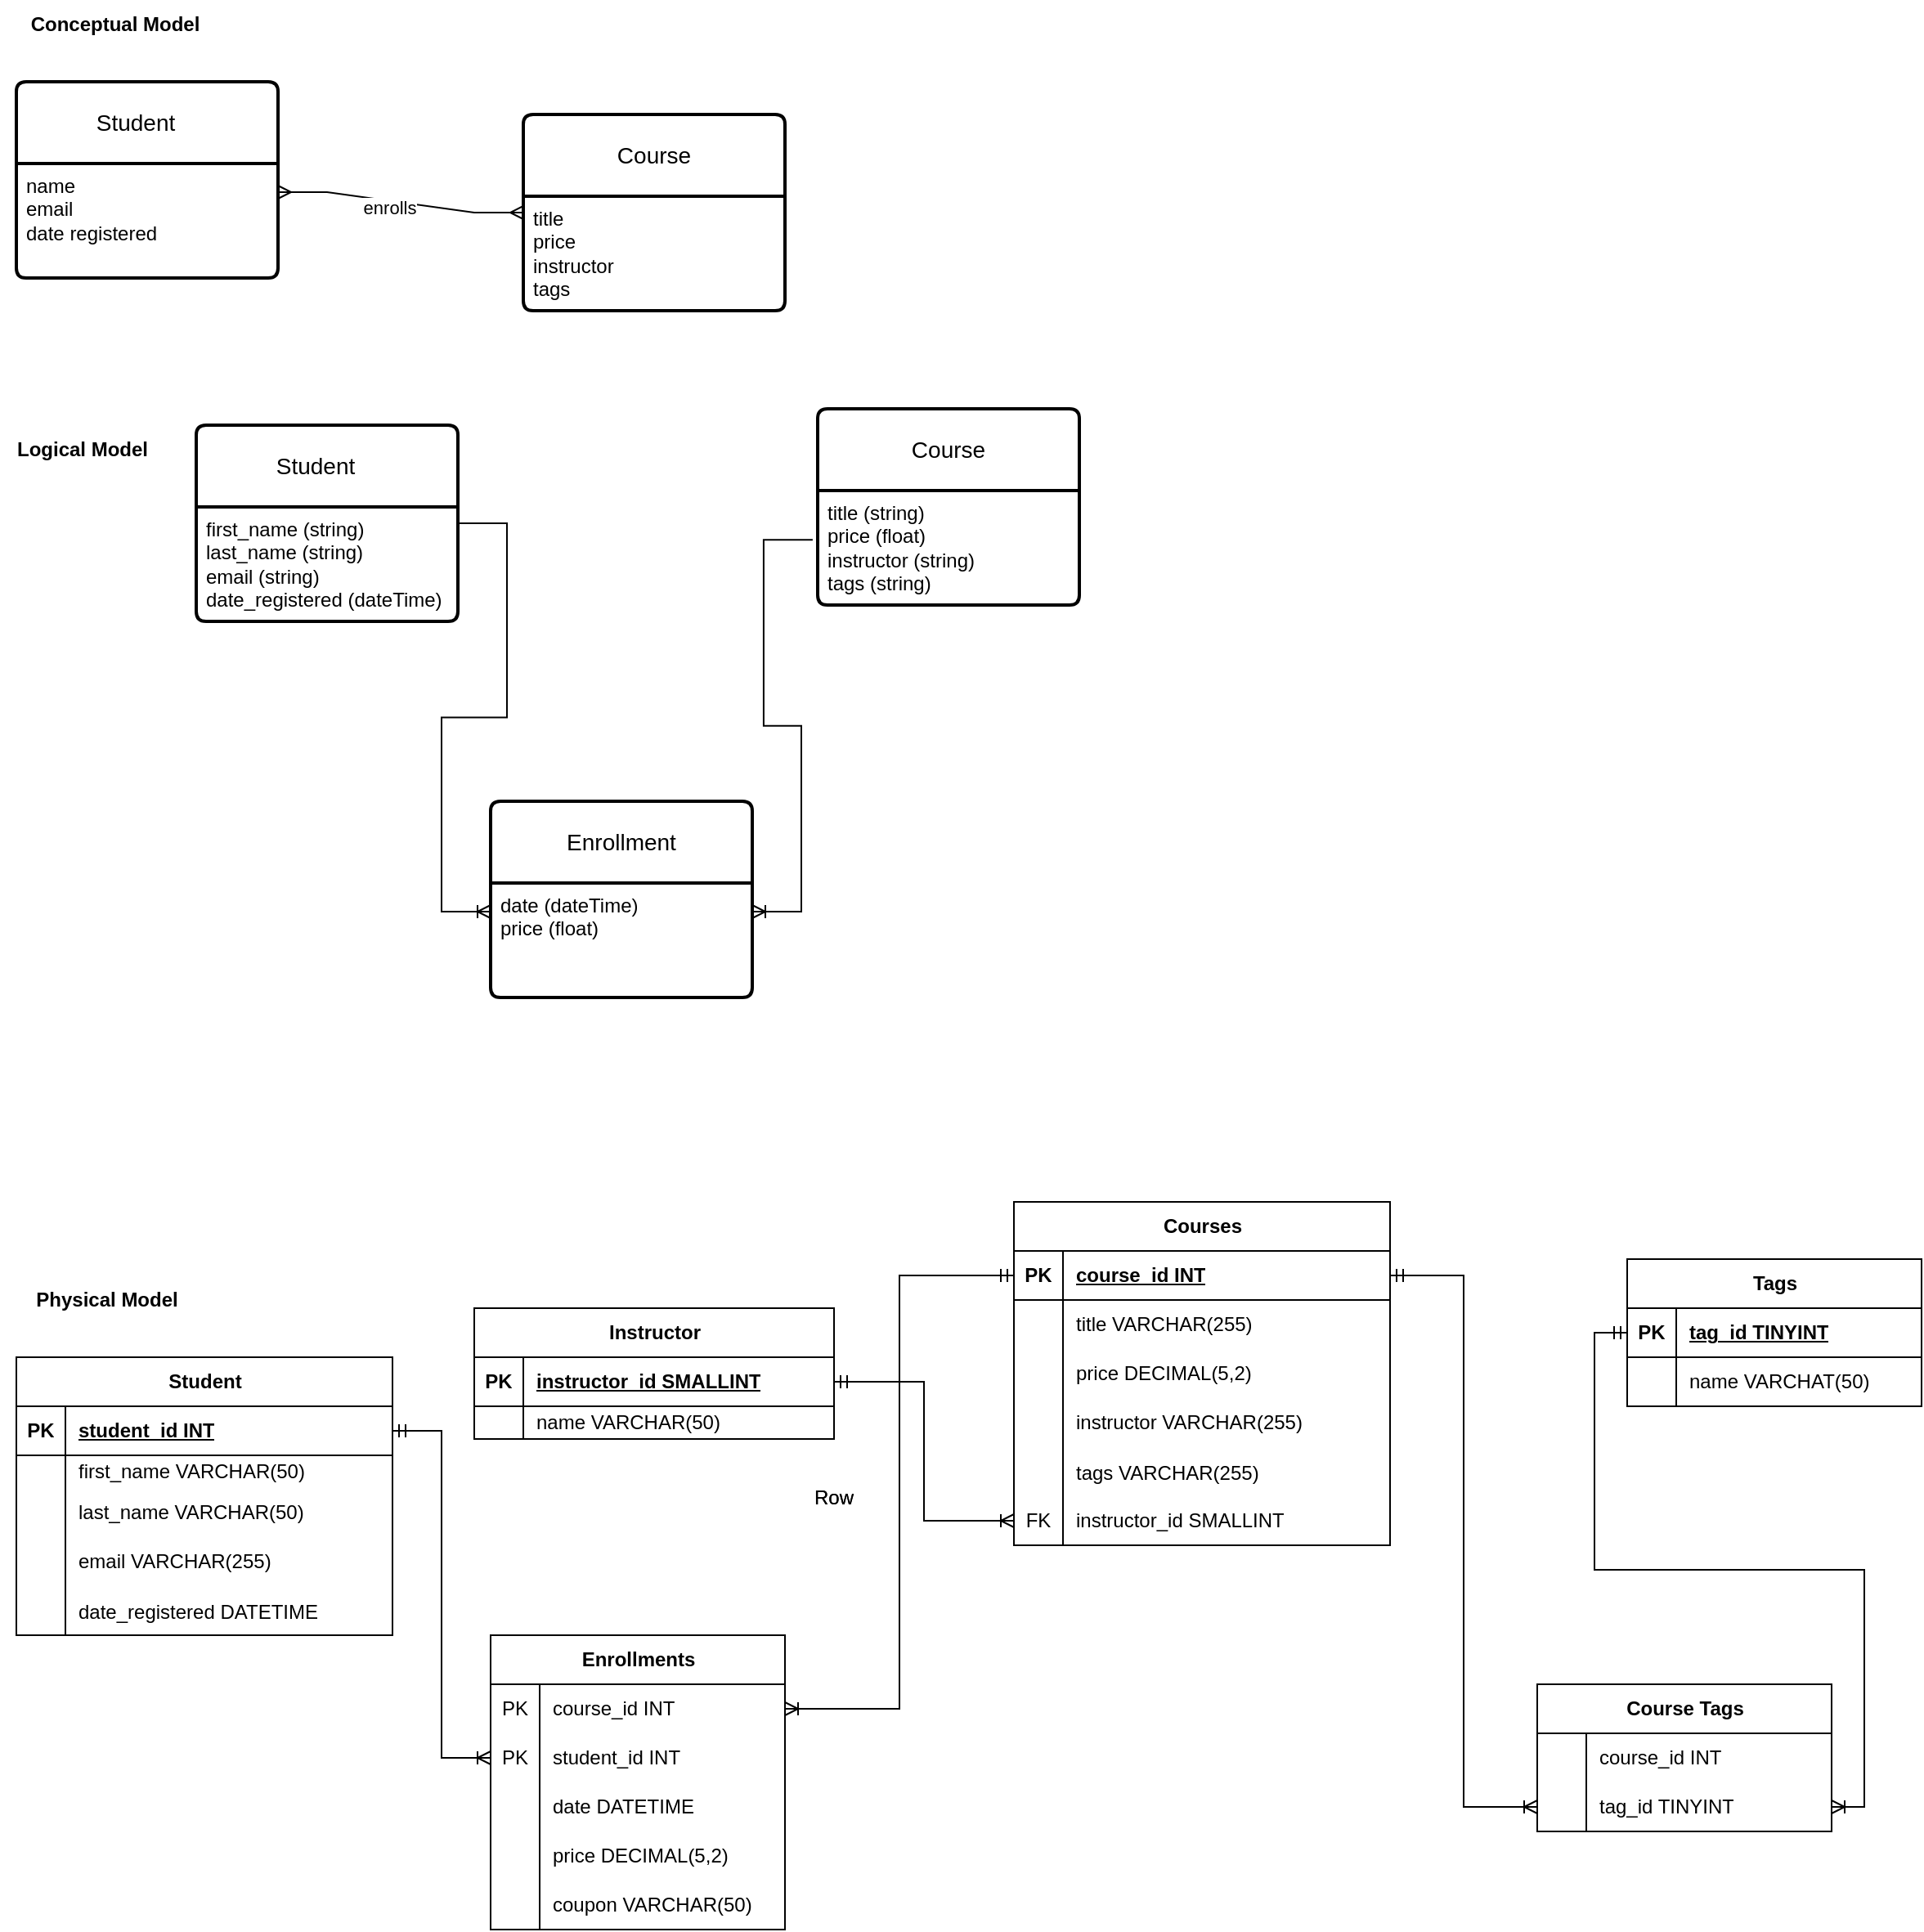 <mxfile version="21.6.5" type="device">
  <diagram id="R2lEEEUBdFMjLlhIrx00" name="Page-1">
    <mxGraphModel dx="976" dy="750" grid="1" gridSize="10" guides="1" tooltips="1" connect="1" arrows="1" fold="1" page="1" pageScale="1" pageWidth="850" pageHeight="1100" math="0" shadow="0" extFonts="Permanent Marker^https://fonts.googleapis.com/css?family=Permanent+Marker">
      <root>
        <mxCell id="0" />
        <mxCell id="1" parent="0" />
        <mxCell id="ZIwkQlC22O4AX941mp7B-4" value="Student&lt;span style=&quot;white-space: pre;&quot;&gt;&#x9;&lt;/span&gt;" style="swimlane;childLayout=stackLayout;horizontal=1;startSize=50;horizontalStack=0;rounded=1;fontSize=14;fontStyle=0;strokeWidth=2;resizeParent=0;resizeLast=1;shadow=0;dashed=0;align=center;arcSize=4;whiteSpace=wrap;html=1;" parent="1" vertex="1">
          <mxGeometry x="220" y="300" width="160" height="120" as="geometry" />
        </mxCell>
        <mxCell id="ZIwkQlC22O4AX941mp7B-5" value="first_name (string)&lt;br&gt;last_name (string)&lt;br&gt;email (string)&lt;br&gt;date_registered (dateTime)" style="align=left;strokeColor=none;fillColor=none;spacingLeft=4;fontSize=12;verticalAlign=top;resizable=0;rotatable=0;part=1;html=1;" parent="ZIwkQlC22O4AX941mp7B-4" vertex="1">
          <mxGeometry y="50" width="160" height="70" as="geometry" />
        </mxCell>
        <mxCell id="ZIwkQlC22O4AX941mp7B-6" value="Course" style="swimlane;childLayout=stackLayout;horizontal=1;startSize=50;horizontalStack=0;rounded=1;fontSize=14;fontStyle=0;strokeWidth=2;resizeParent=0;resizeLast=1;shadow=0;dashed=0;align=center;arcSize=4;whiteSpace=wrap;html=1;" parent="1" vertex="1">
          <mxGeometry x="600" y="290" width="160" height="120" as="geometry" />
        </mxCell>
        <mxCell id="ZIwkQlC22O4AX941mp7B-7" value="title (string)&lt;br&gt;price (float)&lt;br&gt;instructor (string)&lt;br&gt;tags (string)" style="align=left;strokeColor=none;fillColor=none;spacingLeft=4;fontSize=12;verticalAlign=top;resizable=0;rotatable=0;part=1;html=1;" parent="ZIwkQlC22O4AX941mp7B-6" vertex="1">
          <mxGeometry y="50" width="160" height="70" as="geometry" />
        </mxCell>
        <mxCell id="ZIwkQlC22O4AX941mp7B-11" value="Enrollment" style="swimlane;childLayout=stackLayout;horizontal=1;startSize=50;horizontalStack=0;rounded=1;fontSize=14;fontStyle=0;strokeWidth=2;resizeParent=0;resizeLast=1;shadow=0;dashed=0;align=center;arcSize=4;whiteSpace=wrap;html=1;" parent="1" vertex="1">
          <mxGeometry x="400" y="530" width="160" height="120" as="geometry" />
        </mxCell>
        <mxCell id="ZIwkQlC22O4AX941mp7B-12" value="date (dateTime)&lt;br&gt;price (float)" style="align=left;strokeColor=none;fillColor=none;spacingLeft=4;fontSize=12;verticalAlign=top;resizable=0;rotatable=0;part=1;html=1;" parent="ZIwkQlC22O4AX941mp7B-11" vertex="1">
          <mxGeometry y="50" width="160" height="70" as="geometry" />
        </mxCell>
        <mxCell id="ZIwkQlC22O4AX941mp7B-13" value="" style="edgeStyle=entityRelationEdgeStyle;fontSize=12;html=1;endArrow=ERoneToMany;rounded=0;exitX=1;exitY=0.5;exitDx=0;exitDy=0;entryX=0;entryY=0.25;entryDx=0;entryDy=0;" parent="1" source="ZIwkQlC22O4AX941mp7B-4" target="ZIwkQlC22O4AX941mp7B-12" edge="1">
          <mxGeometry width="100" height="100" relative="1" as="geometry">
            <mxPoint x="440" y="540" as="sourcePoint" />
            <mxPoint x="540" y="440" as="targetPoint" />
          </mxGeometry>
        </mxCell>
        <mxCell id="ZIwkQlC22O4AX941mp7B-14" value="" style="edgeStyle=entityRelationEdgeStyle;fontSize=12;html=1;endArrow=ERoneToMany;rounded=0;exitX=-0.019;exitY=0.431;exitDx=0;exitDy=0;exitPerimeter=0;entryX=1;entryY=0.25;entryDx=0;entryDy=0;" parent="1" source="ZIwkQlC22O4AX941mp7B-7" target="ZIwkQlC22O4AX941mp7B-12" edge="1">
          <mxGeometry width="100" height="100" relative="1" as="geometry">
            <mxPoint x="540" y="380" as="sourcePoint" />
            <mxPoint x="630" y="530" as="targetPoint" />
          </mxGeometry>
        </mxCell>
        <mxCell id="ZIwkQlC22O4AX941mp7B-15" value="&lt;b&gt;Logical Model&lt;/b&gt;" style="text;html=1;align=center;verticalAlign=middle;resizable=0;points=[];autosize=1;strokeColor=none;fillColor=none;" parent="1" vertex="1">
          <mxGeometry x="100" y="300" width="100" height="30" as="geometry" />
        </mxCell>
        <mxCell id="ZIwkQlC22O4AX941mp7B-16" value="&lt;b&gt;Conceptual Model&lt;/b&gt;" style="text;html=1;align=center;verticalAlign=middle;resizable=0;points=[];autosize=1;strokeColor=none;fillColor=none;" parent="1" vertex="1">
          <mxGeometry x="105" y="40" width="130" height="30" as="geometry" />
        </mxCell>
        <mxCell id="ZIwkQlC22O4AX941mp7B-18" value="Student&lt;span style=&quot;white-space: pre;&quot;&gt;&#x9;&lt;/span&gt;" style="swimlane;childLayout=stackLayout;horizontal=1;startSize=50;horizontalStack=0;rounded=1;fontSize=14;fontStyle=0;strokeWidth=2;resizeParent=0;resizeLast=1;shadow=0;dashed=0;align=center;arcSize=4;whiteSpace=wrap;html=1;" parent="1" vertex="1">
          <mxGeometry x="110" y="90" width="160" height="120" as="geometry" />
        </mxCell>
        <mxCell id="ZIwkQlC22O4AX941mp7B-19" value="name&lt;br&gt;email&amp;nbsp;&lt;br&gt;date registered" style="align=left;strokeColor=none;fillColor=none;spacingLeft=4;fontSize=12;verticalAlign=top;resizable=0;rotatable=0;part=1;html=1;" parent="ZIwkQlC22O4AX941mp7B-18" vertex="1">
          <mxGeometry y="50" width="160" height="70" as="geometry" />
        </mxCell>
        <mxCell id="ZIwkQlC22O4AX941mp7B-21" value="Course" style="swimlane;childLayout=stackLayout;horizontal=1;startSize=50;horizontalStack=0;rounded=1;fontSize=14;fontStyle=0;strokeWidth=2;resizeParent=0;resizeLast=1;shadow=0;dashed=0;align=center;arcSize=4;whiteSpace=wrap;html=1;" parent="1" vertex="1">
          <mxGeometry x="420" y="110" width="160" height="120" as="geometry" />
        </mxCell>
        <mxCell id="ZIwkQlC22O4AX941mp7B-22" value="title&lt;br&gt;price&lt;br&gt;instructor&lt;br&gt;tags" style="align=left;strokeColor=none;fillColor=none;spacingLeft=4;fontSize=12;verticalAlign=top;resizable=0;rotatable=0;part=1;html=1;" parent="ZIwkQlC22O4AX941mp7B-21" vertex="1">
          <mxGeometry y="50" width="160" height="70" as="geometry" />
        </mxCell>
        <mxCell id="ZIwkQlC22O4AX941mp7B-23" value="" style="edgeStyle=entityRelationEdgeStyle;fontSize=12;html=1;endArrow=ERmany;startArrow=ERmany;rounded=0;exitX=1;exitY=0.25;exitDx=0;exitDy=0;entryX=0;entryY=0.5;entryDx=0;entryDy=0;" parent="1" source="ZIwkQlC22O4AX941mp7B-19" target="ZIwkQlC22O4AX941mp7B-21" edge="1">
          <mxGeometry width="100" height="100" relative="1" as="geometry">
            <mxPoint x="410" y="410" as="sourcePoint" />
            <mxPoint x="510" y="310" as="targetPoint" />
          </mxGeometry>
        </mxCell>
        <mxCell id="ZIwkQlC22O4AX941mp7B-24" value="enrolls" style="edgeLabel;html=1;align=center;verticalAlign=middle;resizable=0;points=[];" parent="ZIwkQlC22O4AX941mp7B-23" vertex="1" connectable="0">
          <mxGeometry x="-0.093" y="-4" relative="1" as="geometry">
            <mxPoint as="offset" />
          </mxGeometry>
        </mxCell>
        <mxCell id="ZIwkQlC22O4AX941mp7B-33" value="&lt;b&gt;Physical Model&lt;/b&gt;" style="text;html=1;align=center;verticalAlign=middle;resizable=0;points=[];autosize=1;strokeColor=none;fillColor=none;" parent="1" vertex="1">
          <mxGeometry x="110" y="820" width="110" height="30" as="geometry" />
        </mxCell>
        <mxCell id="ZIwkQlC22O4AX941mp7B-34" value="Student" style="shape=table;startSize=30;container=1;collapsible=1;childLayout=tableLayout;fixedRows=1;rowLines=0;fontStyle=1;align=center;resizeLast=1;html=1;" parent="1" vertex="1">
          <mxGeometry x="110" y="870" width="230" height="170" as="geometry" />
        </mxCell>
        <mxCell id="ZIwkQlC22O4AX941mp7B-35" value="" style="shape=tableRow;horizontal=0;startSize=0;swimlaneHead=0;swimlaneBody=0;fillColor=none;collapsible=0;dropTarget=0;points=[[0,0.5],[1,0.5]];portConstraint=eastwest;top=0;left=0;right=0;bottom=1;" parent="ZIwkQlC22O4AX941mp7B-34" vertex="1">
          <mxGeometry y="30" width="230" height="30" as="geometry" />
        </mxCell>
        <mxCell id="ZIwkQlC22O4AX941mp7B-36" value="PK" style="shape=partialRectangle;connectable=0;fillColor=none;top=0;left=0;bottom=0;right=0;fontStyle=1;overflow=hidden;whiteSpace=wrap;html=1;" parent="ZIwkQlC22O4AX941mp7B-35" vertex="1">
          <mxGeometry width="30" height="30" as="geometry">
            <mxRectangle width="30" height="30" as="alternateBounds" />
          </mxGeometry>
        </mxCell>
        <mxCell id="ZIwkQlC22O4AX941mp7B-37" value="student_id INT" style="shape=partialRectangle;connectable=0;fillColor=none;top=0;left=0;bottom=0;right=0;align=left;spacingLeft=6;fontStyle=5;overflow=hidden;whiteSpace=wrap;html=1;" parent="ZIwkQlC22O4AX941mp7B-35" vertex="1">
          <mxGeometry x="30" width="200" height="30" as="geometry">
            <mxRectangle width="200" height="30" as="alternateBounds" />
          </mxGeometry>
        </mxCell>
        <mxCell id="ZIwkQlC22O4AX941mp7B-38" value="" style="shape=tableRow;horizontal=0;startSize=0;swimlaneHead=0;swimlaneBody=0;fillColor=none;collapsible=0;dropTarget=0;points=[[0,0.5],[1,0.5]];portConstraint=eastwest;top=0;left=0;right=0;bottom=0;" parent="ZIwkQlC22O4AX941mp7B-34" vertex="1">
          <mxGeometry y="60" width="230" height="20" as="geometry" />
        </mxCell>
        <mxCell id="ZIwkQlC22O4AX941mp7B-39" value="" style="shape=partialRectangle;connectable=0;fillColor=none;top=0;left=0;bottom=0;right=0;editable=1;overflow=hidden;whiteSpace=wrap;html=1;" parent="ZIwkQlC22O4AX941mp7B-38" vertex="1">
          <mxGeometry width="30" height="20" as="geometry">
            <mxRectangle width="30" height="20" as="alternateBounds" />
          </mxGeometry>
        </mxCell>
        <mxCell id="ZIwkQlC22O4AX941mp7B-40" value="first_name VARCHAR(50)" style="shape=partialRectangle;connectable=0;fillColor=none;top=0;left=0;bottom=0;right=0;align=left;spacingLeft=6;overflow=hidden;whiteSpace=wrap;html=1;" parent="ZIwkQlC22O4AX941mp7B-38" vertex="1">
          <mxGeometry x="30" width="200" height="20" as="geometry">
            <mxRectangle width="200" height="20" as="alternateBounds" />
          </mxGeometry>
        </mxCell>
        <mxCell id="ZIwkQlC22O4AX941mp7B-41" value="" style="shape=tableRow;horizontal=0;startSize=0;swimlaneHead=0;swimlaneBody=0;fillColor=none;collapsible=0;dropTarget=0;points=[[0,0.5],[1,0.5]];portConstraint=eastwest;top=0;left=0;right=0;bottom=0;" parent="ZIwkQlC22O4AX941mp7B-34" vertex="1">
          <mxGeometry y="80" width="230" height="30" as="geometry" />
        </mxCell>
        <mxCell id="ZIwkQlC22O4AX941mp7B-42" value="" style="shape=partialRectangle;connectable=0;fillColor=none;top=0;left=0;bottom=0;right=0;editable=1;overflow=hidden;whiteSpace=wrap;html=1;" parent="ZIwkQlC22O4AX941mp7B-41" vertex="1">
          <mxGeometry width="30" height="30" as="geometry">
            <mxRectangle width="30" height="30" as="alternateBounds" />
          </mxGeometry>
        </mxCell>
        <mxCell id="ZIwkQlC22O4AX941mp7B-43" value="last_name VARCHAR(50)" style="shape=partialRectangle;connectable=0;fillColor=none;top=0;left=0;bottom=0;right=0;align=left;spacingLeft=6;overflow=hidden;whiteSpace=wrap;html=1;" parent="ZIwkQlC22O4AX941mp7B-41" vertex="1">
          <mxGeometry x="30" width="200" height="30" as="geometry">
            <mxRectangle width="200" height="30" as="alternateBounds" />
          </mxGeometry>
        </mxCell>
        <mxCell id="ZIwkQlC22O4AX941mp7B-44" value="" style="shape=tableRow;horizontal=0;startSize=0;swimlaneHead=0;swimlaneBody=0;fillColor=none;collapsible=0;dropTarget=0;points=[[0,0.5],[1,0.5]];portConstraint=eastwest;top=0;left=0;right=0;bottom=0;" parent="ZIwkQlC22O4AX941mp7B-34" vertex="1">
          <mxGeometry y="110" width="230" height="30" as="geometry" />
        </mxCell>
        <mxCell id="ZIwkQlC22O4AX941mp7B-45" value="" style="shape=partialRectangle;connectable=0;fillColor=none;top=0;left=0;bottom=0;right=0;editable=1;overflow=hidden;whiteSpace=wrap;html=1;" parent="ZIwkQlC22O4AX941mp7B-44" vertex="1">
          <mxGeometry width="30" height="30" as="geometry">
            <mxRectangle width="30" height="30" as="alternateBounds" />
          </mxGeometry>
        </mxCell>
        <mxCell id="ZIwkQlC22O4AX941mp7B-46" value="email VARCHAR(255)" style="shape=partialRectangle;connectable=0;fillColor=none;top=0;left=0;bottom=0;right=0;align=left;spacingLeft=6;overflow=hidden;whiteSpace=wrap;html=1;" parent="ZIwkQlC22O4AX941mp7B-44" vertex="1">
          <mxGeometry x="30" width="200" height="30" as="geometry">
            <mxRectangle width="200" height="30" as="alternateBounds" />
          </mxGeometry>
        </mxCell>
        <mxCell id="ZIwkQlC22O4AX941mp7B-65" value="" style="shape=tableRow;horizontal=0;startSize=0;swimlaneHead=0;swimlaneBody=0;fillColor=none;collapsible=0;dropTarget=0;points=[[0,0.5],[1,0.5]];portConstraint=eastwest;top=0;left=0;right=0;bottom=0;" parent="ZIwkQlC22O4AX941mp7B-34" vertex="1">
          <mxGeometry y="140" width="230" height="30" as="geometry" />
        </mxCell>
        <mxCell id="ZIwkQlC22O4AX941mp7B-66" value="" style="shape=partialRectangle;connectable=0;fillColor=none;top=0;left=0;bottom=0;right=0;editable=1;overflow=hidden;" parent="ZIwkQlC22O4AX941mp7B-65" vertex="1">
          <mxGeometry width="30" height="30" as="geometry">
            <mxRectangle width="30" height="30" as="alternateBounds" />
          </mxGeometry>
        </mxCell>
        <mxCell id="ZIwkQlC22O4AX941mp7B-67" value="date_registered DATETIME" style="shape=partialRectangle;connectable=0;fillColor=none;top=0;left=0;bottom=0;right=0;align=left;spacingLeft=6;overflow=hidden;" parent="ZIwkQlC22O4AX941mp7B-65" vertex="1">
          <mxGeometry x="30" width="200" height="30" as="geometry">
            <mxRectangle width="200" height="30" as="alternateBounds" />
          </mxGeometry>
        </mxCell>
        <mxCell id="ZIwkQlC22O4AX941mp7B-76" value="Courses" style="shape=table;startSize=30;container=1;collapsible=1;childLayout=tableLayout;fixedRows=1;rowLines=0;fontStyle=1;align=center;resizeLast=1;html=1;" parent="1" vertex="1">
          <mxGeometry x="720" y="775" width="230" height="210" as="geometry" />
        </mxCell>
        <mxCell id="ZIwkQlC22O4AX941mp7B-77" value="" style="shape=tableRow;horizontal=0;startSize=0;swimlaneHead=0;swimlaneBody=0;fillColor=none;collapsible=0;dropTarget=0;points=[[0,0.5],[1,0.5]];portConstraint=eastwest;top=0;left=0;right=0;bottom=1;" parent="ZIwkQlC22O4AX941mp7B-76" vertex="1">
          <mxGeometry y="30" width="230" height="30" as="geometry" />
        </mxCell>
        <mxCell id="ZIwkQlC22O4AX941mp7B-78" value="PK" style="shape=partialRectangle;connectable=0;fillColor=none;top=0;left=0;bottom=0;right=0;fontStyle=1;overflow=hidden;whiteSpace=wrap;html=1;" parent="ZIwkQlC22O4AX941mp7B-77" vertex="1">
          <mxGeometry width="30" height="30" as="geometry">
            <mxRectangle width="30" height="30" as="alternateBounds" />
          </mxGeometry>
        </mxCell>
        <mxCell id="ZIwkQlC22O4AX941mp7B-79" value="course_id INT" style="shape=partialRectangle;connectable=0;fillColor=none;top=0;left=0;bottom=0;right=0;align=left;spacingLeft=6;fontStyle=5;overflow=hidden;whiteSpace=wrap;html=1;" parent="ZIwkQlC22O4AX941mp7B-77" vertex="1">
          <mxGeometry x="30" width="200" height="30" as="geometry">
            <mxRectangle width="200" height="30" as="alternateBounds" />
          </mxGeometry>
        </mxCell>
        <mxCell id="ZIwkQlC22O4AX941mp7B-80" value="" style="shape=tableRow;horizontal=0;startSize=0;swimlaneHead=0;swimlaneBody=0;fillColor=none;collapsible=0;dropTarget=0;points=[[0,0.5],[1,0.5]];portConstraint=eastwest;top=0;left=0;right=0;bottom=0;" parent="ZIwkQlC22O4AX941mp7B-76" vertex="1">
          <mxGeometry y="60" width="230" height="30" as="geometry" />
        </mxCell>
        <mxCell id="ZIwkQlC22O4AX941mp7B-81" value="" style="shape=partialRectangle;connectable=0;fillColor=none;top=0;left=0;bottom=0;right=0;editable=1;overflow=hidden;whiteSpace=wrap;html=1;" parent="ZIwkQlC22O4AX941mp7B-80" vertex="1">
          <mxGeometry width="30" height="30" as="geometry">
            <mxRectangle width="30" height="30" as="alternateBounds" />
          </mxGeometry>
        </mxCell>
        <mxCell id="ZIwkQlC22O4AX941mp7B-82" value="title VARCHAR(255)" style="shape=partialRectangle;connectable=0;fillColor=none;top=0;left=0;bottom=0;right=0;align=left;spacingLeft=6;overflow=hidden;whiteSpace=wrap;html=1;" parent="ZIwkQlC22O4AX941mp7B-80" vertex="1">
          <mxGeometry x="30" width="200" height="30" as="geometry">
            <mxRectangle width="200" height="30" as="alternateBounds" />
          </mxGeometry>
        </mxCell>
        <mxCell id="ZIwkQlC22O4AX941mp7B-83" value="" style="shape=tableRow;horizontal=0;startSize=0;swimlaneHead=0;swimlaneBody=0;fillColor=none;collapsible=0;dropTarget=0;points=[[0,0.5],[1,0.5]];portConstraint=eastwest;top=0;left=0;right=0;bottom=0;" parent="ZIwkQlC22O4AX941mp7B-76" vertex="1">
          <mxGeometry y="90" width="230" height="30" as="geometry" />
        </mxCell>
        <mxCell id="ZIwkQlC22O4AX941mp7B-84" value="" style="shape=partialRectangle;connectable=0;fillColor=none;top=0;left=0;bottom=0;right=0;editable=1;overflow=hidden;whiteSpace=wrap;html=1;" parent="ZIwkQlC22O4AX941mp7B-83" vertex="1">
          <mxGeometry width="30" height="30" as="geometry">
            <mxRectangle width="30" height="30" as="alternateBounds" />
          </mxGeometry>
        </mxCell>
        <mxCell id="ZIwkQlC22O4AX941mp7B-85" value="price DECIMAL(5,2)" style="shape=partialRectangle;connectable=0;fillColor=none;top=0;left=0;bottom=0;right=0;align=left;spacingLeft=6;overflow=hidden;whiteSpace=wrap;html=1;" parent="ZIwkQlC22O4AX941mp7B-83" vertex="1">
          <mxGeometry x="30" width="200" height="30" as="geometry">
            <mxRectangle width="200" height="30" as="alternateBounds" />
          </mxGeometry>
        </mxCell>
        <mxCell id="ZIwkQlC22O4AX941mp7B-86" value="" style="shape=tableRow;horizontal=0;startSize=0;swimlaneHead=0;swimlaneBody=0;fillColor=none;collapsible=0;dropTarget=0;points=[[0,0.5],[1,0.5]];portConstraint=eastwest;top=0;left=0;right=0;bottom=0;" parent="ZIwkQlC22O4AX941mp7B-76" vertex="1">
          <mxGeometry y="120" width="230" height="30" as="geometry" />
        </mxCell>
        <mxCell id="ZIwkQlC22O4AX941mp7B-87" value="" style="shape=partialRectangle;connectable=0;fillColor=none;top=0;left=0;bottom=0;right=0;editable=1;overflow=hidden;whiteSpace=wrap;html=1;" parent="ZIwkQlC22O4AX941mp7B-86" vertex="1">
          <mxGeometry width="30" height="30" as="geometry">
            <mxRectangle width="30" height="30" as="alternateBounds" />
          </mxGeometry>
        </mxCell>
        <mxCell id="ZIwkQlC22O4AX941mp7B-88" value="instructor VARCHAR(255)" style="shape=partialRectangle;connectable=0;fillColor=none;top=0;left=0;bottom=0;right=0;align=left;spacingLeft=6;overflow=hidden;whiteSpace=wrap;html=1;" parent="ZIwkQlC22O4AX941mp7B-86" vertex="1">
          <mxGeometry x="30" width="200" height="30" as="geometry">
            <mxRectangle width="200" height="30" as="alternateBounds" />
          </mxGeometry>
        </mxCell>
        <mxCell id="ZIwkQlC22O4AX941mp7B-89" value="" style="shape=tableRow;horizontal=0;startSize=0;swimlaneHead=0;swimlaneBody=0;fillColor=none;collapsible=0;dropTarget=0;points=[[0,0.5],[1,0.5]];portConstraint=eastwest;top=0;left=0;right=0;bottom=0;" parent="ZIwkQlC22O4AX941mp7B-76" vertex="1">
          <mxGeometry y="150" width="230" height="30" as="geometry" />
        </mxCell>
        <mxCell id="ZIwkQlC22O4AX941mp7B-90" value="" style="shape=partialRectangle;connectable=0;fillColor=none;top=0;left=0;bottom=0;right=0;editable=1;overflow=hidden;" parent="ZIwkQlC22O4AX941mp7B-89" vertex="1">
          <mxGeometry width="30" height="30" as="geometry">
            <mxRectangle width="30" height="30" as="alternateBounds" />
          </mxGeometry>
        </mxCell>
        <mxCell id="ZIwkQlC22O4AX941mp7B-91" value="tags VARCHAR(255)" style="shape=partialRectangle;connectable=0;fillColor=none;top=0;left=0;bottom=0;right=0;align=left;spacingLeft=6;overflow=hidden;" parent="ZIwkQlC22O4AX941mp7B-89" vertex="1">
          <mxGeometry x="30" width="200" height="30" as="geometry">
            <mxRectangle width="200" height="30" as="alternateBounds" />
          </mxGeometry>
        </mxCell>
        <mxCell id="ZIwkQlC22O4AX941mp7B-188" value="" style="shape=tableRow;horizontal=0;startSize=0;swimlaneHead=0;swimlaneBody=0;fillColor=none;collapsible=0;dropTarget=0;points=[[0,0.5],[1,0.5]];portConstraint=eastwest;top=0;left=0;right=0;bottom=0;" parent="ZIwkQlC22O4AX941mp7B-76" vertex="1">
          <mxGeometry y="180" width="230" height="30" as="geometry" />
        </mxCell>
        <mxCell id="ZIwkQlC22O4AX941mp7B-189" value="FK" style="shape=partialRectangle;connectable=0;fillColor=none;top=0;left=0;bottom=0;right=0;fontStyle=0;overflow=hidden;whiteSpace=wrap;html=1;" parent="ZIwkQlC22O4AX941mp7B-188" vertex="1">
          <mxGeometry width="30" height="30" as="geometry">
            <mxRectangle width="30" height="30" as="alternateBounds" />
          </mxGeometry>
        </mxCell>
        <mxCell id="ZIwkQlC22O4AX941mp7B-190" value="instructor_id SMALLINT" style="shape=partialRectangle;connectable=0;fillColor=none;top=0;left=0;bottom=0;right=0;align=left;spacingLeft=6;fontStyle=0;overflow=hidden;whiteSpace=wrap;html=1;" parent="ZIwkQlC22O4AX941mp7B-188" vertex="1">
          <mxGeometry x="30" width="200" height="30" as="geometry">
            <mxRectangle width="200" height="30" as="alternateBounds" />
          </mxGeometry>
        </mxCell>
        <mxCell id="ZIwkQlC22O4AX941mp7B-93" value="Enrollments" style="shape=table;startSize=30;container=1;collapsible=1;childLayout=tableLayout;fixedRows=1;rowLines=0;fontStyle=1;align=center;resizeLast=1;html=1;" parent="1" vertex="1">
          <mxGeometry x="400" y="1040" width="180" height="180" as="geometry" />
        </mxCell>
        <mxCell id="ZIwkQlC22O4AX941mp7B-109" value="" style="shape=tableRow;horizontal=0;startSize=0;swimlaneHead=0;swimlaneBody=0;fillColor=none;collapsible=0;dropTarget=0;points=[[0,0.5],[1,0.5]];portConstraint=eastwest;top=0;left=0;right=0;bottom=0;" parent="ZIwkQlC22O4AX941mp7B-93" vertex="1">
          <mxGeometry y="30" width="180" height="30" as="geometry" />
        </mxCell>
        <mxCell id="ZIwkQlC22O4AX941mp7B-110" value="PK" style="shape=partialRectangle;connectable=0;fillColor=none;top=0;left=0;bottom=0;right=0;fontStyle=0;overflow=hidden;whiteSpace=wrap;html=1;" parent="ZIwkQlC22O4AX941mp7B-109" vertex="1">
          <mxGeometry width="30" height="30" as="geometry">
            <mxRectangle width="30" height="30" as="alternateBounds" />
          </mxGeometry>
        </mxCell>
        <mxCell id="ZIwkQlC22O4AX941mp7B-111" value="course_id INT" style="shape=partialRectangle;connectable=0;fillColor=none;top=0;left=0;bottom=0;right=0;align=left;spacingLeft=6;fontStyle=0;overflow=hidden;whiteSpace=wrap;html=1;" parent="ZIwkQlC22O4AX941mp7B-109" vertex="1">
          <mxGeometry x="30" width="150" height="30" as="geometry">
            <mxRectangle width="150" height="30" as="alternateBounds" />
          </mxGeometry>
        </mxCell>
        <mxCell id="ZIwkQlC22O4AX941mp7B-112" value="" style="shape=tableRow;horizontal=0;startSize=0;swimlaneHead=0;swimlaneBody=0;fillColor=none;collapsible=0;dropTarget=0;points=[[0,0.5],[1,0.5]];portConstraint=eastwest;top=0;left=0;right=0;bottom=0;" parent="ZIwkQlC22O4AX941mp7B-93" vertex="1">
          <mxGeometry y="60" width="180" height="30" as="geometry" />
        </mxCell>
        <mxCell id="ZIwkQlC22O4AX941mp7B-113" value="PK" style="shape=partialRectangle;connectable=0;fillColor=none;top=0;left=0;bottom=0;right=0;fontStyle=0;overflow=hidden;whiteSpace=wrap;html=1;" parent="ZIwkQlC22O4AX941mp7B-112" vertex="1">
          <mxGeometry width="30" height="30" as="geometry">
            <mxRectangle width="30" height="30" as="alternateBounds" />
          </mxGeometry>
        </mxCell>
        <mxCell id="ZIwkQlC22O4AX941mp7B-114" value="student_id INT" style="shape=partialRectangle;connectable=0;fillColor=none;top=0;left=0;bottom=0;right=0;align=left;spacingLeft=6;fontStyle=0;overflow=hidden;whiteSpace=wrap;html=1;" parent="ZIwkQlC22O4AX941mp7B-112" vertex="1">
          <mxGeometry x="30" width="150" height="30" as="geometry">
            <mxRectangle width="150" height="30" as="alternateBounds" />
          </mxGeometry>
        </mxCell>
        <mxCell id="ZIwkQlC22O4AX941mp7B-97" value="" style="shape=tableRow;horizontal=0;startSize=0;swimlaneHead=0;swimlaneBody=0;fillColor=none;collapsible=0;dropTarget=0;points=[[0,0.5],[1,0.5]];portConstraint=eastwest;top=0;left=0;right=0;bottom=0;" parent="ZIwkQlC22O4AX941mp7B-93" vertex="1">
          <mxGeometry y="90" width="180" height="30" as="geometry" />
        </mxCell>
        <mxCell id="ZIwkQlC22O4AX941mp7B-98" value="" style="shape=partialRectangle;connectable=0;fillColor=none;top=0;left=0;bottom=0;right=0;editable=1;overflow=hidden;whiteSpace=wrap;html=1;" parent="ZIwkQlC22O4AX941mp7B-97" vertex="1">
          <mxGeometry width="30" height="30" as="geometry">
            <mxRectangle width="30" height="30" as="alternateBounds" />
          </mxGeometry>
        </mxCell>
        <mxCell id="ZIwkQlC22O4AX941mp7B-99" value="date DATETIME" style="shape=partialRectangle;connectable=0;fillColor=none;top=0;left=0;bottom=0;right=0;align=left;spacingLeft=6;overflow=hidden;whiteSpace=wrap;html=1;" parent="ZIwkQlC22O4AX941mp7B-97" vertex="1">
          <mxGeometry x="30" width="150" height="30" as="geometry">
            <mxRectangle width="150" height="30" as="alternateBounds" />
          </mxGeometry>
        </mxCell>
        <mxCell id="ZIwkQlC22O4AX941mp7B-100" value="" style="shape=tableRow;horizontal=0;startSize=0;swimlaneHead=0;swimlaneBody=0;fillColor=none;collapsible=0;dropTarget=0;points=[[0,0.5],[1,0.5]];portConstraint=eastwest;top=0;left=0;right=0;bottom=0;" parent="ZIwkQlC22O4AX941mp7B-93" vertex="1">
          <mxGeometry y="120" width="180" height="30" as="geometry" />
        </mxCell>
        <mxCell id="ZIwkQlC22O4AX941mp7B-101" value="" style="shape=partialRectangle;connectable=0;fillColor=none;top=0;left=0;bottom=0;right=0;editable=1;overflow=hidden;whiteSpace=wrap;html=1;" parent="ZIwkQlC22O4AX941mp7B-100" vertex="1">
          <mxGeometry width="30" height="30" as="geometry">
            <mxRectangle width="30" height="30" as="alternateBounds" />
          </mxGeometry>
        </mxCell>
        <mxCell id="ZIwkQlC22O4AX941mp7B-102" value="price DECIMAL(5,2)" style="shape=partialRectangle;connectable=0;fillColor=none;top=0;left=0;bottom=0;right=0;align=left;spacingLeft=6;overflow=hidden;whiteSpace=wrap;html=1;" parent="ZIwkQlC22O4AX941mp7B-100" vertex="1">
          <mxGeometry x="30" width="150" height="30" as="geometry">
            <mxRectangle width="150" height="30" as="alternateBounds" />
          </mxGeometry>
        </mxCell>
        <mxCell id="HDl-8GG_hIFmnKNwb9Xl-10" value="" style="shape=tableRow;horizontal=0;startSize=0;swimlaneHead=0;swimlaneBody=0;fillColor=none;collapsible=0;dropTarget=0;points=[[0,0.5],[1,0.5]];portConstraint=eastwest;top=0;left=0;right=0;bottom=0;" vertex="1" parent="ZIwkQlC22O4AX941mp7B-93">
          <mxGeometry y="150" width="180" height="30" as="geometry" />
        </mxCell>
        <mxCell id="HDl-8GG_hIFmnKNwb9Xl-11" value="" style="shape=partialRectangle;connectable=0;fillColor=none;top=0;left=0;bottom=0;right=0;editable=1;overflow=hidden;whiteSpace=wrap;html=1;" vertex="1" parent="HDl-8GG_hIFmnKNwb9Xl-10">
          <mxGeometry width="30" height="30" as="geometry">
            <mxRectangle width="30" height="30" as="alternateBounds" />
          </mxGeometry>
        </mxCell>
        <mxCell id="HDl-8GG_hIFmnKNwb9Xl-12" value="coupon VARCHAR(50)" style="shape=partialRectangle;connectable=0;fillColor=none;top=0;left=0;bottom=0;right=0;align=left;spacingLeft=6;overflow=hidden;whiteSpace=wrap;html=1;" vertex="1" parent="HDl-8GG_hIFmnKNwb9Xl-10">
          <mxGeometry x="30" width="150" height="30" as="geometry">
            <mxRectangle width="150" height="30" as="alternateBounds" />
          </mxGeometry>
        </mxCell>
        <mxCell id="ZIwkQlC22O4AX941mp7B-107" value="" style="edgeStyle=entityRelationEdgeStyle;fontSize=12;html=1;endArrow=ERoneToMany;rounded=0;entryX=0;entryY=0.5;entryDx=0;entryDy=0;startArrow=ERmandOne;startFill=0;exitX=1;exitY=0.5;exitDx=0;exitDy=0;" parent="1" source="ZIwkQlC22O4AX941mp7B-35" target="ZIwkQlC22O4AX941mp7B-112" edge="1">
          <mxGeometry width="100" height="100" relative="1" as="geometry">
            <mxPoint x="359" y="959" as="sourcePoint" />
            <mxPoint x="418" y="1278" as="targetPoint" />
            <Array as="points">
              <mxPoint x="2.5" y="1257" />
              <mxPoint x="62.5" y="1247" />
            </Array>
          </mxGeometry>
        </mxCell>
        <mxCell id="ZIwkQlC22O4AX941mp7B-119" style="edgeStyle=orthogonalEdgeStyle;rounded=0;orthogonalLoop=1;jettySize=auto;html=1;entryX=1;entryY=0.5;entryDx=0;entryDy=0;startArrow=ERmandOne;startFill=0;endArrow=ERoneToMany;endFill=0;exitX=0;exitY=0.5;exitDx=0;exitDy=0;" parent="1" source="ZIwkQlC22O4AX941mp7B-77" target="ZIwkQlC22O4AX941mp7B-109" edge="1">
          <mxGeometry relative="1" as="geometry" />
        </mxCell>
        <mxCell id="ZIwkQlC22O4AX941mp7B-122" value="Tags" style="shape=table;startSize=30;container=1;collapsible=1;childLayout=tableLayout;fixedRows=1;rowLines=0;fontStyle=1;align=center;resizeLast=1;html=1;" parent="1" vertex="1">
          <mxGeometry x="1095" y="810" width="180" height="90" as="geometry" />
        </mxCell>
        <mxCell id="ZIwkQlC22O4AX941mp7B-123" value="" style="shape=tableRow;horizontal=0;startSize=0;swimlaneHead=0;swimlaneBody=0;fillColor=none;collapsible=0;dropTarget=0;points=[[0,0.5],[1,0.5]];portConstraint=eastwest;top=0;left=0;right=0;bottom=1;" parent="ZIwkQlC22O4AX941mp7B-122" vertex="1">
          <mxGeometry y="30" width="180" height="30" as="geometry" />
        </mxCell>
        <mxCell id="ZIwkQlC22O4AX941mp7B-124" value="PK" style="shape=partialRectangle;connectable=0;fillColor=none;top=0;left=0;bottom=0;right=0;fontStyle=1;overflow=hidden;whiteSpace=wrap;html=1;" parent="ZIwkQlC22O4AX941mp7B-123" vertex="1">
          <mxGeometry width="30" height="30" as="geometry">
            <mxRectangle width="30" height="30" as="alternateBounds" />
          </mxGeometry>
        </mxCell>
        <mxCell id="ZIwkQlC22O4AX941mp7B-125" value="tag_id TINYINT" style="shape=partialRectangle;connectable=0;fillColor=none;top=0;left=0;bottom=0;right=0;align=left;spacingLeft=6;fontStyle=5;overflow=hidden;whiteSpace=wrap;html=1;" parent="ZIwkQlC22O4AX941mp7B-123" vertex="1">
          <mxGeometry x="30" width="150" height="30" as="geometry">
            <mxRectangle width="150" height="30" as="alternateBounds" />
          </mxGeometry>
        </mxCell>
        <mxCell id="ZIwkQlC22O4AX941mp7B-126" value="" style="shape=tableRow;horizontal=0;startSize=0;swimlaneHead=0;swimlaneBody=0;fillColor=none;collapsible=0;dropTarget=0;points=[[0,0.5],[1,0.5]];portConstraint=eastwest;top=0;left=0;right=0;bottom=0;" parent="ZIwkQlC22O4AX941mp7B-122" vertex="1">
          <mxGeometry y="60" width="180" height="30" as="geometry" />
        </mxCell>
        <mxCell id="ZIwkQlC22O4AX941mp7B-127" value="" style="shape=partialRectangle;connectable=0;fillColor=none;top=0;left=0;bottom=0;right=0;editable=1;overflow=hidden;whiteSpace=wrap;html=1;" parent="ZIwkQlC22O4AX941mp7B-126" vertex="1">
          <mxGeometry width="30" height="30" as="geometry">
            <mxRectangle width="30" height="30" as="alternateBounds" />
          </mxGeometry>
        </mxCell>
        <mxCell id="ZIwkQlC22O4AX941mp7B-128" value="name VARCHAT(50)" style="shape=partialRectangle;connectable=0;fillColor=none;top=0;left=0;bottom=0;right=0;align=left;spacingLeft=6;overflow=hidden;whiteSpace=wrap;html=1;" parent="ZIwkQlC22O4AX941mp7B-126" vertex="1">
          <mxGeometry x="30" width="150" height="30" as="geometry">
            <mxRectangle width="150" height="30" as="alternateBounds" />
          </mxGeometry>
        </mxCell>
        <mxCell id="ZIwkQlC22O4AX941mp7B-135" value="Course Tags" style="shape=table;startSize=30;container=1;collapsible=1;childLayout=tableLayout;fixedRows=1;rowLines=0;fontStyle=1;align=center;resizeLast=1;html=1;" parent="1" vertex="1">
          <mxGeometry x="1040" y="1070" width="180" height="90" as="geometry" />
        </mxCell>
        <mxCell id="ZIwkQlC22O4AX941mp7B-139" value="" style="shape=tableRow;horizontal=0;startSize=0;swimlaneHead=0;swimlaneBody=0;fillColor=none;collapsible=0;dropTarget=0;points=[[0,0.5],[1,0.5]];portConstraint=eastwest;top=0;left=0;right=0;bottom=0;" parent="ZIwkQlC22O4AX941mp7B-135" vertex="1">
          <mxGeometry y="30" width="180" height="30" as="geometry" />
        </mxCell>
        <mxCell id="ZIwkQlC22O4AX941mp7B-140" value="" style="shape=partialRectangle;connectable=0;fillColor=none;top=0;left=0;bottom=0;right=0;editable=1;overflow=hidden;whiteSpace=wrap;html=1;" parent="ZIwkQlC22O4AX941mp7B-139" vertex="1">
          <mxGeometry width="30" height="30" as="geometry">
            <mxRectangle width="30" height="30" as="alternateBounds" />
          </mxGeometry>
        </mxCell>
        <mxCell id="ZIwkQlC22O4AX941mp7B-141" value="course_id INT" style="shape=partialRectangle;connectable=0;fillColor=none;top=0;left=0;bottom=0;right=0;align=left;spacingLeft=6;overflow=hidden;whiteSpace=wrap;html=1;" parent="ZIwkQlC22O4AX941mp7B-139" vertex="1">
          <mxGeometry x="30" width="150" height="30" as="geometry">
            <mxRectangle width="150" height="30" as="alternateBounds" />
          </mxGeometry>
        </mxCell>
        <mxCell id="ZIwkQlC22O4AX941mp7B-142" value="" style="shape=tableRow;horizontal=0;startSize=0;swimlaneHead=0;swimlaneBody=0;fillColor=none;collapsible=0;dropTarget=0;points=[[0,0.5],[1,0.5]];portConstraint=eastwest;top=0;left=0;right=0;bottom=0;" parent="ZIwkQlC22O4AX941mp7B-135" vertex="1">
          <mxGeometry y="60" width="180" height="30" as="geometry" />
        </mxCell>
        <mxCell id="ZIwkQlC22O4AX941mp7B-143" value="" style="shape=partialRectangle;connectable=0;fillColor=none;top=0;left=0;bottom=0;right=0;editable=1;overflow=hidden;whiteSpace=wrap;html=1;" parent="ZIwkQlC22O4AX941mp7B-142" vertex="1">
          <mxGeometry width="30" height="30" as="geometry">
            <mxRectangle width="30" height="30" as="alternateBounds" />
          </mxGeometry>
        </mxCell>
        <mxCell id="ZIwkQlC22O4AX941mp7B-144" value="tag_id TINYINT" style="shape=partialRectangle;connectable=0;fillColor=none;top=0;left=0;bottom=0;right=0;align=left;spacingLeft=6;overflow=hidden;whiteSpace=wrap;html=1;" parent="ZIwkQlC22O4AX941mp7B-142" vertex="1">
          <mxGeometry x="30" width="150" height="30" as="geometry">
            <mxRectangle width="150" height="30" as="alternateBounds" />
          </mxGeometry>
        </mxCell>
        <mxCell id="ZIwkQlC22O4AX941mp7B-148" style="edgeStyle=orthogonalEdgeStyle;rounded=0;orthogonalLoop=1;jettySize=auto;html=1;entryX=0;entryY=0.5;entryDx=0;entryDy=0;startArrow=ERmandOne;startFill=0;endArrow=ERoneToMany;endFill=0;" parent="1" source="ZIwkQlC22O4AX941mp7B-77" target="ZIwkQlC22O4AX941mp7B-142" edge="1">
          <mxGeometry relative="1" as="geometry" />
        </mxCell>
        <mxCell id="ZIwkQlC22O4AX941mp7B-149" style="edgeStyle=orthogonalEdgeStyle;rounded=0;orthogonalLoop=1;jettySize=auto;html=1;entryX=1;entryY=0.5;entryDx=0;entryDy=0;startArrow=ERmandOne;startFill=0;endArrow=ERoneToMany;endFill=0;" parent="1" source="ZIwkQlC22O4AX941mp7B-123" target="ZIwkQlC22O4AX941mp7B-142" edge="1">
          <mxGeometry relative="1" as="geometry" />
        </mxCell>
        <mxCell id="ZIwkQlC22O4AX941mp7B-191" style="edgeStyle=orthogonalEdgeStyle;rounded=0;orthogonalLoop=1;jettySize=auto;html=1;entryX=0;entryY=0.5;entryDx=0;entryDy=0;startArrow=ERmandOne;startFill=0;endArrow=ERoneToMany;endFill=0;exitX=1;exitY=0.5;exitDx=0;exitDy=0;" parent="1" source="ZIwkQlC22O4AX941mp7B-172" target="ZIwkQlC22O4AX941mp7B-188" edge="1">
          <mxGeometry relative="1" as="geometry">
            <mxPoint x="425" y="873" as="sourcePoint" />
            <mxPoint x="720" y="1045" as="targetPoint" />
          </mxGeometry>
        </mxCell>
        <mxCell id="ZIwkQlC22O4AX941mp7B-171" value="Instructor" style="shape=table;startSize=30;container=1;collapsible=1;childLayout=tableLayout;fixedRows=1;rowLines=0;fontStyle=1;align=center;resizeLast=1;html=1;" parent="1" vertex="1">
          <mxGeometry x="390" y="840" width="220" height="80" as="geometry" />
        </mxCell>
        <mxCell id="ZIwkQlC22O4AX941mp7B-172" value="" style="shape=tableRow;horizontal=0;startSize=0;swimlaneHead=0;swimlaneBody=0;fillColor=none;collapsible=0;dropTarget=0;points=[[0,0.5],[1,0.5]];portConstraint=eastwest;top=0;left=0;right=0;bottom=1;" parent="ZIwkQlC22O4AX941mp7B-171" vertex="1">
          <mxGeometry y="30" width="220" height="30" as="geometry" />
        </mxCell>
        <mxCell id="ZIwkQlC22O4AX941mp7B-173" value="PK" style="shape=partialRectangle;connectable=0;fillColor=none;top=0;left=0;bottom=0;right=0;fontStyle=1;overflow=hidden;whiteSpace=wrap;html=1;" parent="ZIwkQlC22O4AX941mp7B-172" vertex="1">
          <mxGeometry width="30" height="30" as="geometry">
            <mxRectangle width="30" height="30" as="alternateBounds" />
          </mxGeometry>
        </mxCell>
        <mxCell id="ZIwkQlC22O4AX941mp7B-174" value="instructor_id&amp;nbsp;SMALLINT" style="shape=partialRectangle;connectable=0;fillColor=none;top=0;left=0;bottom=0;right=0;align=left;spacingLeft=6;fontStyle=5;overflow=hidden;whiteSpace=wrap;html=1;" parent="ZIwkQlC22O4AX941mp7B-172" vertex="1">
          <mxGeometry x="30" width="190" height="30" as="geometry">
            <mxRectangle width="190" height="30" as="alternateBounds" />
          </mxGeometry>
        </mxCell>
        <mxCell id="ZIwkQlC22O4AX941mp7B-175" value="" style="shape=tableRow;horizontal=0;startSize=0;swimlaneHead=0;swimlaneBody=0;fillColor=none;collapsible=0;dropTarget=0;points=[[0,0.5],[1,0.5]];portConstraint=eastwest;top=0;left=0;right=0;bottom=0;" parent="ZIwkQlC22O4AX941mp7B-171" vertex="1">
          <mxGeometry y="60" width="220" height="20" as="geometry" />
        </mxCell>
        <mxCell id="ZIwkQlC22O4AX941mp7B-176" value="" style="shape=partialRectangle;connectable=0;fillColor=none;top=0;left=0;bottom=0;right=0;editable=1;overflow=hidden;whiteSpace=wrap;html=1;" parent="ZIwkQlC22O4AX941mp7B-175" vertex="1">
          <mxGeometry width="30" height="20" as="geometry">
            <mxRectangle width="30" height="20" as="alternateBounds" />
          </mxGeometry>
        </mxCell>
        <mxCell id="ZIwkQlC22O4AX941mp7B-177" value="name VARCHAR(50)" style="shape=partialRectangle;connectable=0;fillColor=none;top=0;left=0;bottom=0;right=0;align=left;spacingLeft=6;overflow=hidden;whiteSpace=wrap;html=1;" parent="ZIwkQlC22O4AX941mp7B-175" vertex="1">
          <mxGeometry x="30" width="190" height="20" as="geometry">
            <mxRectangle width="190" height="20" as="alternateBounds" />
          </mxGeometry>
        </mxCell>
        <mxCell id="HDl-8GG_hIFmnKNwb9Xl-1" value="" style="shape=table;startSize=0;container=1;collapsible=1;childLayout=tableLayout;fixedRows=1;rowLines=0;fontStyle=0;align=center;resizeLast=1;strokeColor=none;fillColor=none;collapsible=0;whiteSpace=wrap;html=1;" vertex="1" parent="1">
          <mxGeometry x="560" y="940" width="180" height="30" as="geometry" />
        </mxCell>
        <mxCell id="HDl-8GG_hIFmnKNwb9Xl-2" value="" style="shape=tableRow;horizontal=0;startSize=0;swimlaneHead=0;swimlaneBody=0;fillColor=none;collapsible=0;dropTarget=0;points=[[0,0.5],[1,0.5]];portConstraint=eastwest;top=0;left=0;right=0;bottom=0;" vertex="1" parent="HDl-8GG_hIFmnKNwb9Xl-1">
          <mxGeometry width="180" height="30" as="geometry" />
        </mxCell>
        <mxCell id="HDl-8GG_hIFmnKNwb9Xl-3" value="" style="shape=partialRectangle;connectable=0;fillColor=none;top=0;left=0;bottom=0;right=0;editable=1;overflow=hidden;" vertex="1" parent="HDl-8GG_hIFmnKNwb9Xl-2">
          <mxGeometry width="30" height="30" as="geometry">
            <mxRectangle width="30" height="30" as="alternateBounds" />
          </mxGeometry>
        </mxCell>
        <mxCell id="HDl-8GG_hIFmnKNwb9Xl-4" value="Row" style="shape=partialRectangle;connectable=0;fillColor=none;top=0;left=0;bottom=0;right=0;align=left;spacingLeft=6;overflow=hidden;" vertex="1" parent="HDl-8GG_hIFmnKNwb9Xl-2">
          <mxGeometry x="30" width="150" height="30" as="geometry">
            <mxRectangle width="150" height="30" as="alternateBounds" />
          </mxGeometry>
        </mxCell>
        <mxCell id="HDl-8GG_hIFmnKNwb9Xl-5" value="" style="shape=table;startSize=0;container=1;collapsible=1;childLayout=tableLayout;fixedRows=1;rowLines=0;fontStyle=0;align=center;resizeLast=1;strokeColor=none;fillColor=none;collapsible=0;whiteSpace=wrap;html=1;" vertex="1" parent="1">
          <mxGeometry x="560" y="940" width="180" height="30" as="geometry" />
        </mxCell>
        <mxCell id="HDl-8GG_hIFmnKNwb9Xl-6" value="" style="shape=tableRow;horizontal=0;startSize=0;swimlaneHead=0;swimlaneBody=0;fillColor=none;collapsible=0;dropTarget=0;points=[[0,0.5],[1,0.5]];portConstraint=eastwest;top=0;left=0;right=0;bottom=0;" vertex="1" parent="HDl-8GG_hIFmnKNwb9Xl-5">
          <mxGeometry width="180" height="30" as="geometry" />
        </mxCell>
        <mxCell id="HDl-8GG_hIFmnKNwb9Xl-7" value="" style="shape=partialRectangle;connectable=0;fillColor=none;top=0;left=0;bottom=0;right=0;editable=1;overflow=hidden;" vertex="1" parent="HDl-8GG_hIFmnKNwb9Xl-6">
          <mxGeometry width="30" height="30" as="geometry">
            <mxRectangle width="30" height="30" as="alternateBounds" />
          </mxGeometry>
        </mxCell>
        <mxCell id="HDl-8GG_hIFmnKNwb9Xl-8" value="Row" style="shape=partialRectangle;connectable=0;fillColor=none;top=0;left=0;bottom=0;right=0;align=left;spacingLeft=6;overflow=hidden;" vertex="1" parent="HDl-8GG_hIFmnKNwb9Xl-6">
          <mxGeometry x="30" width="150" height="30" as="geometry">
            <mxRectangle width="150" height="30" as="alternateBounds" />
          </mxGeometry>
        </mxCell>
      </root>
    </mxGraphModel>
  </diagram>
</mxfile>
